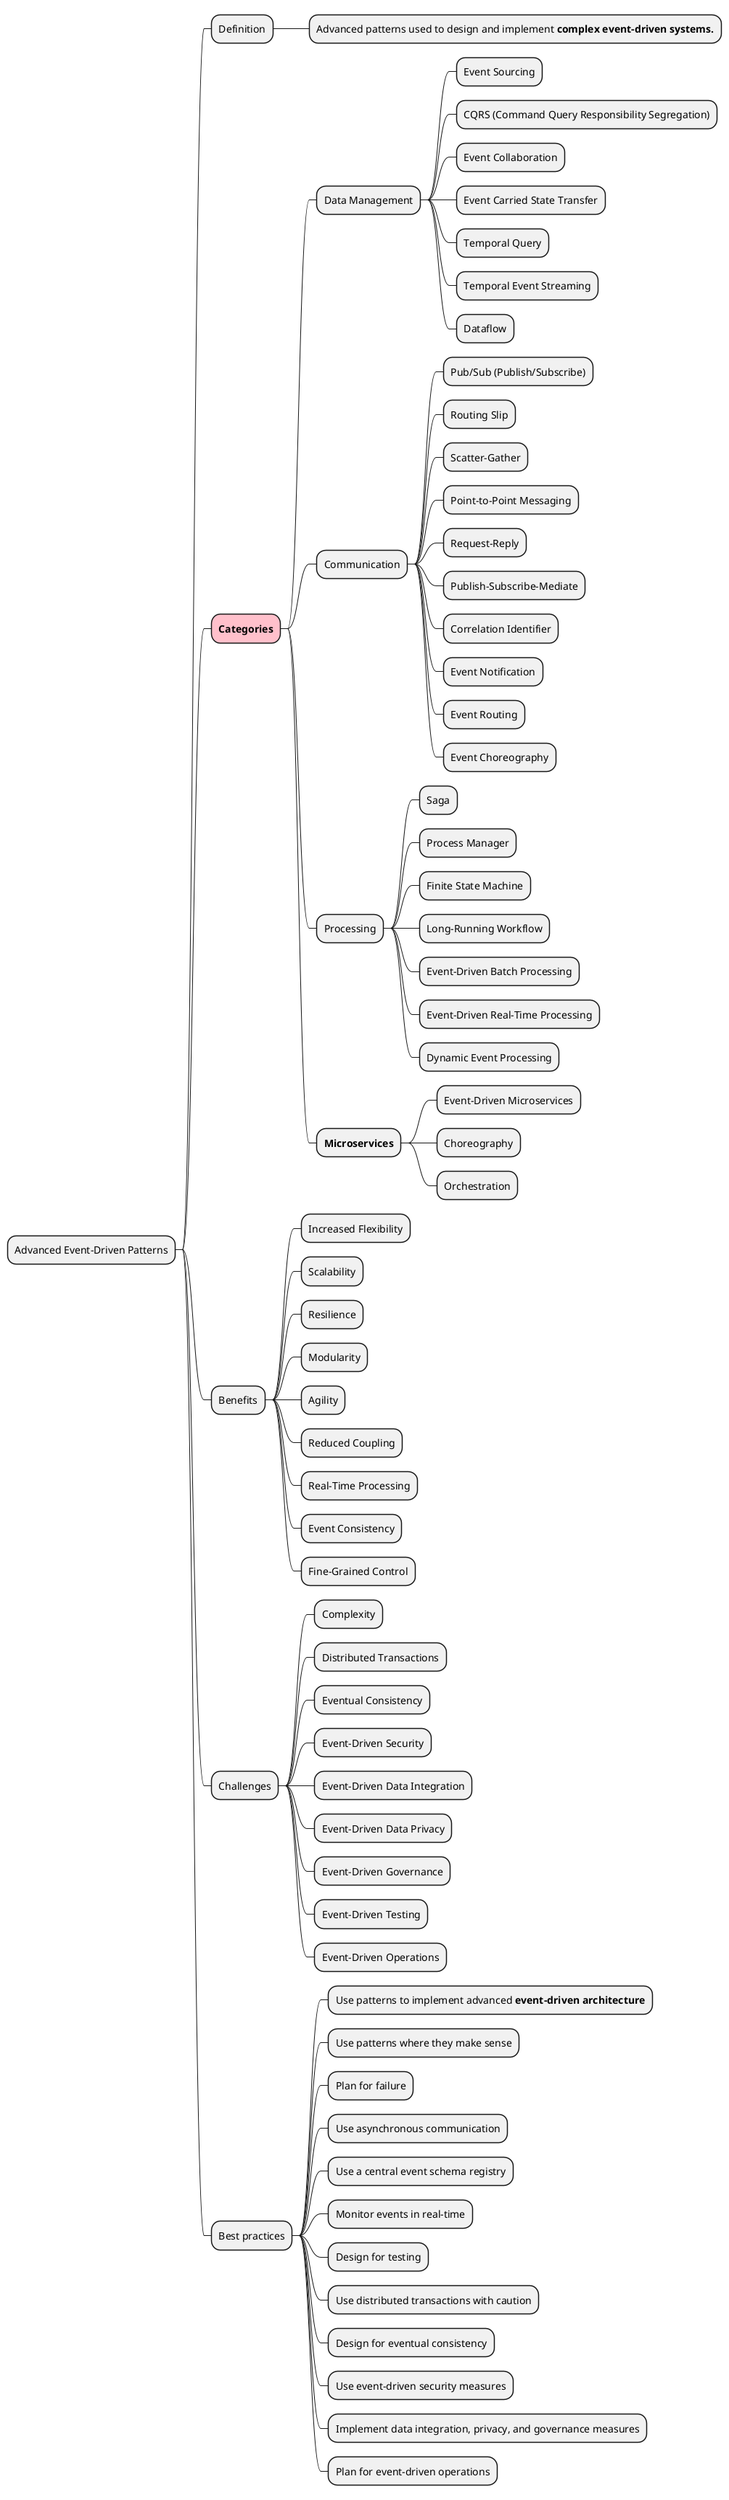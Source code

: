 @startmindmap
* Advanced Event-Driven Patterns
** Definition
*** Advanced patterns used to design and implement **complex event-driven systems.**
**[#pink] **Categories**
*** Data Management
**** Event Sourcing
**** CQRS (Command Query Responsibility Segregation)
**** Event Collaboration
**** Event Carried State Transfer
**** Temporal Query
**** Temporal Event Streaming
**** Dataflow
*** Communication
**** Pub/Sub (Publish/Subscribe)
**** Routing Slip
**** Scatter-Gather
**** Point-to-Point Messaging
**** Request-Reply
**** Publish-Subscribe-Mediate
**** Correlation Identifier
**** Event Notification
**** Event Routing
**** Event Choreography
*** Processing
**** Saga
**** Process Manager
**** Finite State Machine
**** Long-Running Workflow
**** Event-Driven Batch Processing
**** Event-Driven Real-Time Processing
**** Dynamic Event Processing
*** **Microservices**
**** Event-Driven Microservices
**** Choreography
**** Orchestration
** Benefits
*** Increased Flexibility
*** Scalability
*** Resilience
*** Modularity
*** Agility
*** Reduced Coupling
*** Real-Time Processing
*** Event Consistency
*** Fine-Grained Control
** Challenges
*** Complexity
*** Distributed Transactions
*** Eventual Consistency
*** Event-Driven Security
*** Event-Driven Data Integration
*** Event-Driven Data Privacy
*** Event-Driven Governance
*** Event-Driven Testing
*** Event-Driven Operations
** Best practices
*** Use patterns to implement advanced **event-driven architecture**
*** Use patterns where they make sense
*** Plan for failure
*** Use asynchronous communication
*** Use a central event schema registry
*** Monitor events in real-time
*** Design for testing
*** Use distributed transactions with caution
*** Design for eventual consistency
*** Use event-driven security measures
*** Implement data integration, privacy, and governance measures
*** Plan for event-driven operations
@endmindmap
